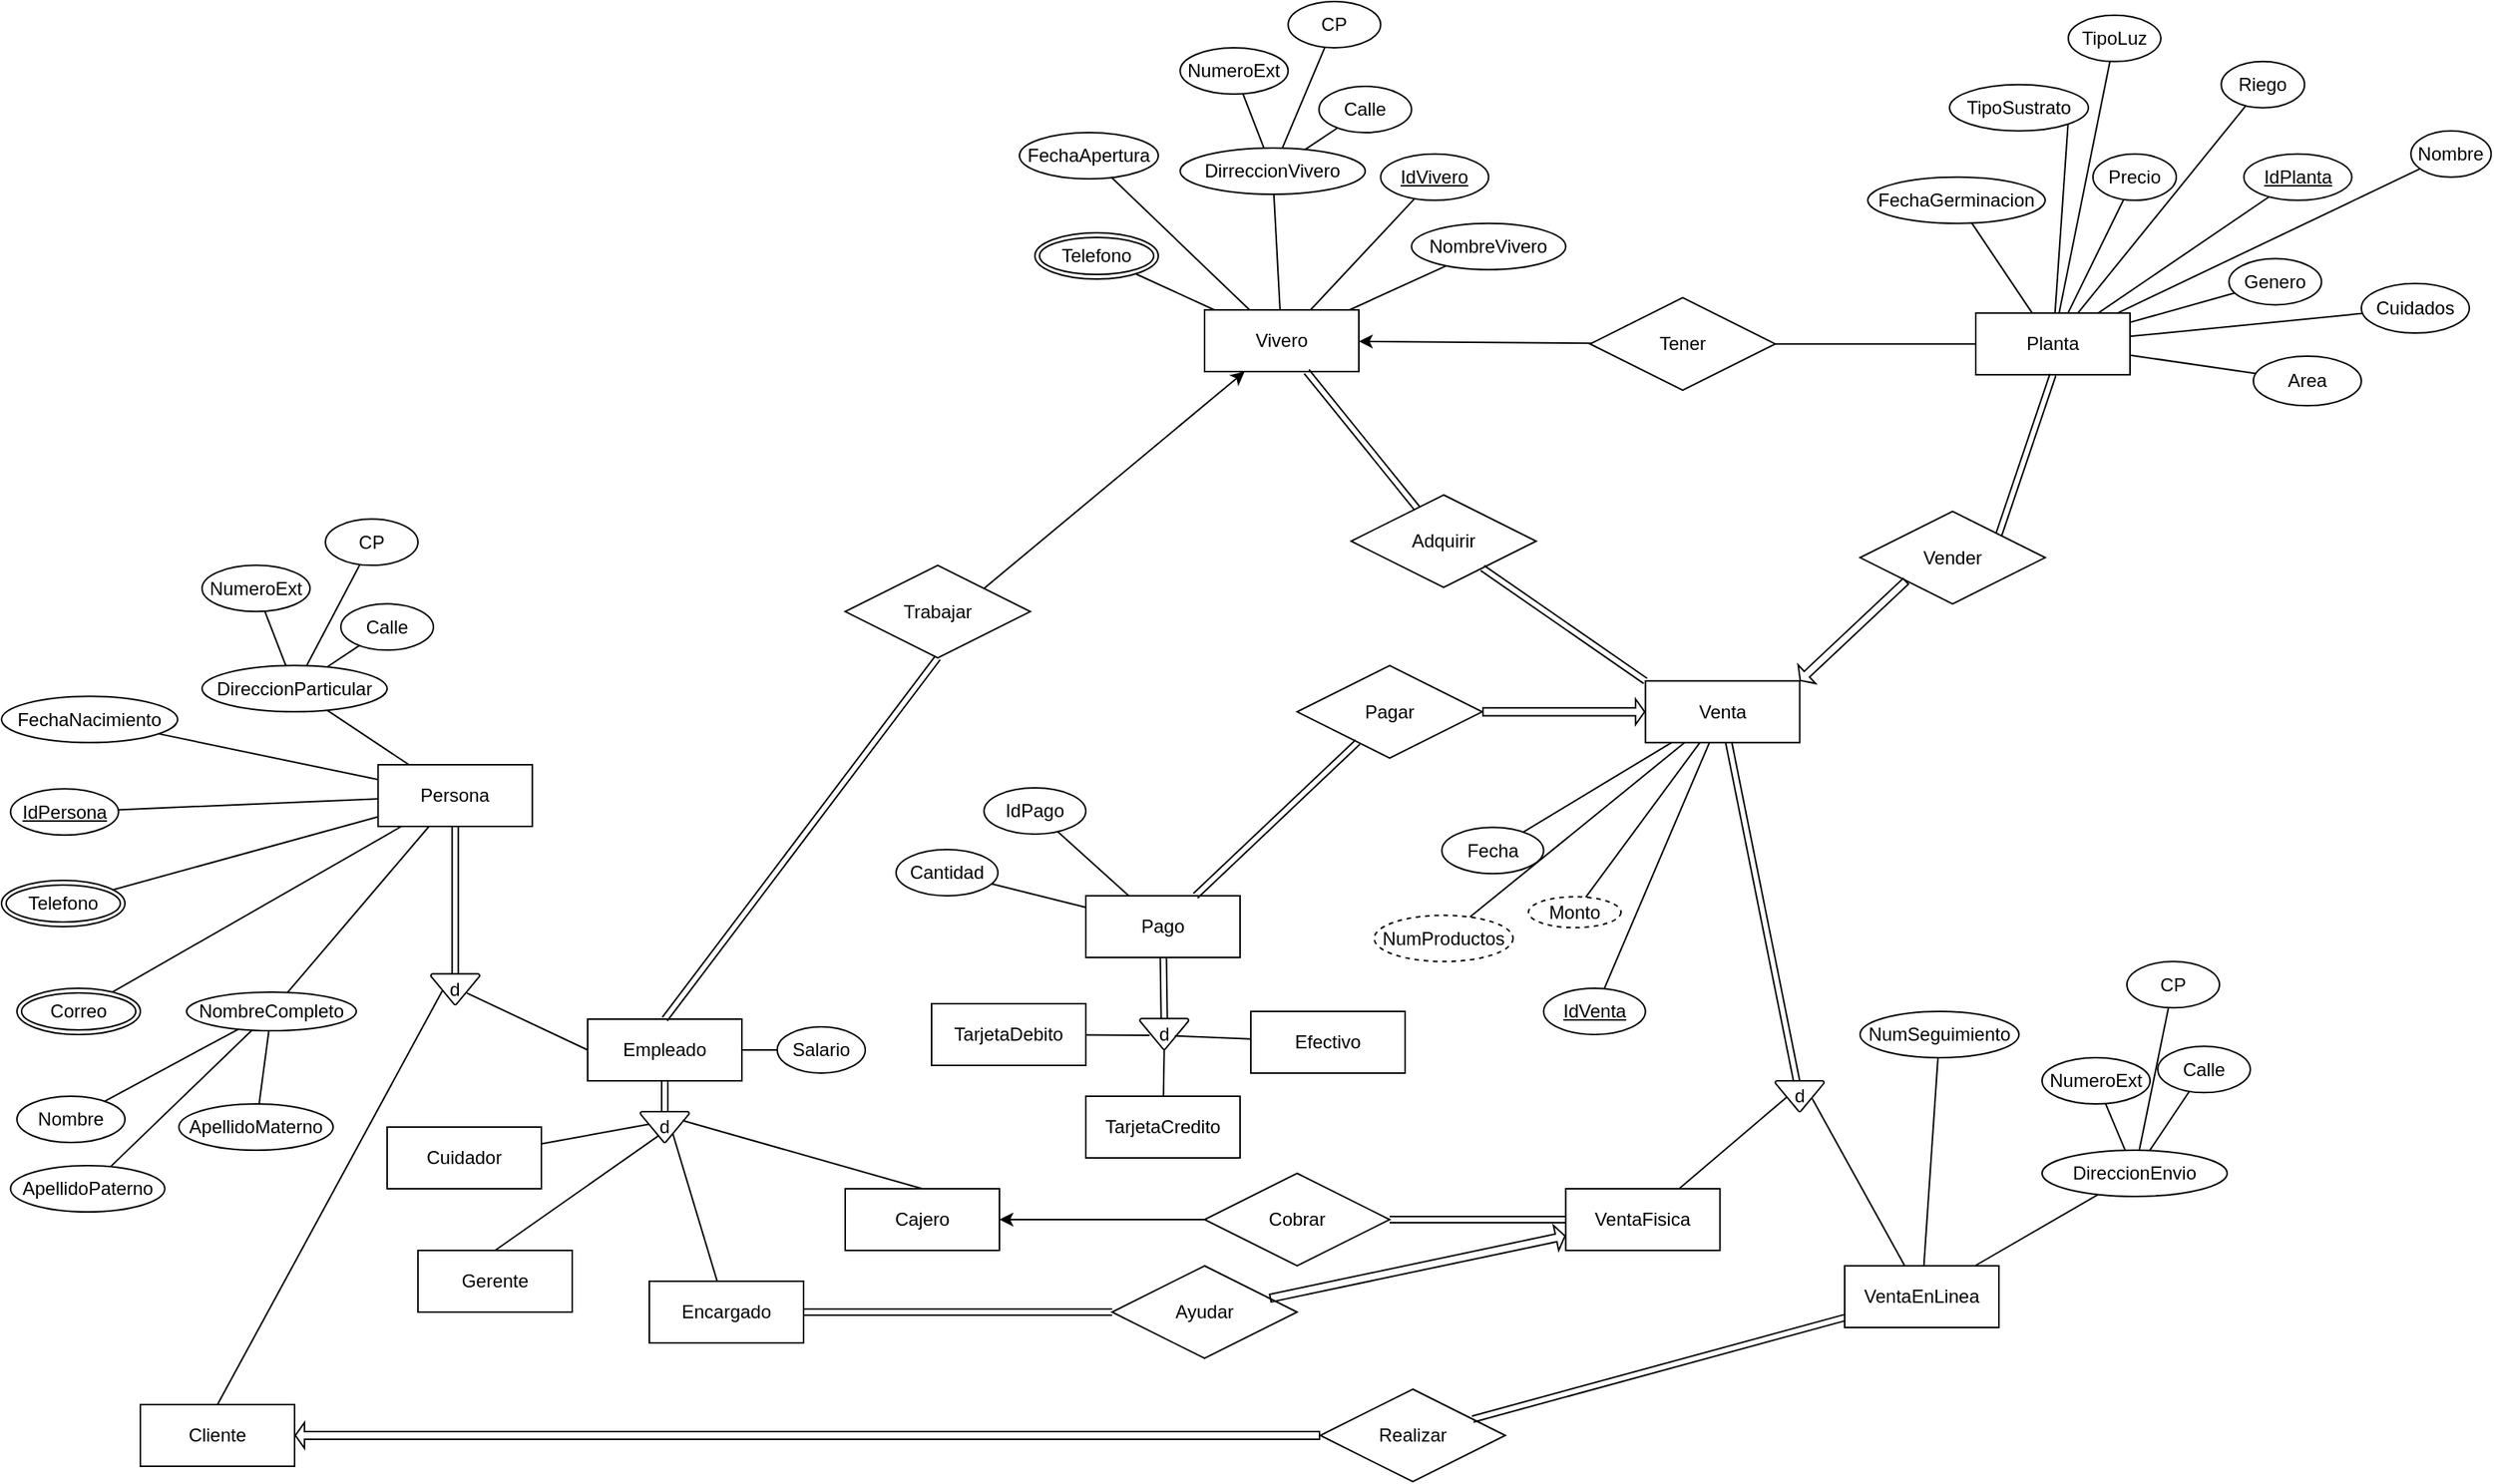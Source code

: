 <mxfile version="20.3.0" type="device"><diagram id="7tzXEahrhP68Zxy6Qq9s" name="Page-1"><mxGraphModel dx="730" dy="1014" grid="1" gridSize="10" guides="1" tooltips="1" connect="1" arrows="1" fold="1" page="1" pageScale="1" pageWidth="850" pageHeight="1100" math="0" shadow="0"><root><mxCell id="0"/><mxCell id="1" parent="0"/><mxCell id="qSkEiwBdVS9IA5agW9V8-1" value="Persona" style="whiteSpace=wrap;html=1;align=center;" vertex="1" parent="1"><mxGeometry x="274.16" y="1135.0" width="100" height="40" as="geometry"/></mxCell><mxCell id="qSkEiwBdVS9IA5agW9V8-3" value="Empleado" style="whiteSpace=wrap;html=1;align=center;" vertex="1" parent="1"><mxGeometry x="410" y="1300" width="100" height="40" as="geometry"/></mxCell><mxCell id="qSkEiwBdVS9IA5agW9V8-5" value="Vivero" style="whiteSpace=wrap;html=1;align=center;" vertex="1" parent="1"><mxGeometry x="810" y="840" width="100" height="40" as="geometry"/></mxCell><mxCell id="qSkEiwBdVS9IA5agW9V8-6" value="Planta" style="whiteSpace=wrap;html=1;align=center;" vertex="1" parent="1"><mxGeometry x="1310.0" y="842.08" width="100" height="40" as="geometry"/></mxCell><mxCell id="qSkEiwBdVS9IA5agW9V8-7" value="Venta" style="whiteSpace=wrap;html=1;align=center;" vertex="1" parent="1"><mxGeometry x="1095.83" y="1080.66" width="100" height="40" as="geometry"/></mxCell><mxCell id="qSkEiwBdVS9IA5agW9V8-8" value="VentaFisica" style="whiteSpace=wrap;html=1;align=center;" vertex="1" parent="1"><mxGeometry x="1044.17" y="1410" width="100" height="40" as="geometry"/></mxCell><mxCell id="qSkEiwBdVS9IA5agW9V8-9" value="VentaEnLinea" style="whiteSpace=wrap;html=1;align=center;" vertex="1" parent="1"><mxGeometry x="1225" y="1460.0" width="100" height="40" as="geometry"/></mxCell><mxCell id="qSkEiwBdVS9IA5agW9V8-10" value="Encargado" style="whiteSpace=wrap;html=1;align=center;" vertex="1" parent="1"><mxGeometry x="450" y="1470" width="100" height="40" as="geometry"/></mxCell><mxCell id="qSkEiwBdVS9IA5agW9V8-11" value="Cajero" style="whiteSpace=wrap;html=1;align=center;" vertex="1" parent="1"><mxGeometry x="577" y="1410" width="100" height="40" as="geometry"/></mxCell><mxCell id="qSkEiwBdVS9IA5agW9V8-12" value="Gerente" style="whiteSpace=wrap;html=1;align=center;" vertex="1" parent="1"><mxGeometry x="300" y="1450" width="100" height="40" as="geometry"/></mxCell><mxCell id="qSkEiwBdVS9IA5agW9V8-13" value="Cuidador" style="whiteSpace=wrap;html=1;align=center;" vertex="1" parent="1"><mxGeometry x="280" y="1370" width="100" height="40" as="geometry"/></mxCell><mxCell id="qSkEiwBdVS9IA5agW9V8-14" value="Cliente" style="whiteSpace=wrap;html=1;align=center;" vertex="1" parent="1"><mxGeometry x="120.0" y="1550.0" width="100" height="40" as="geometry"/></mxCell><mxCell id="qSkEiwBdVS9IA5agW9V8-15" value="Pago" style="whiteSpace=wrap;html=1;align=center;" vertex="1" parent="1"><mxGeometry x="733" y="1220" width="100" height="40" as="geometry"/></mxCell><mxCell id="qSkEiwBdVS9IA5agW9V8-16" value="TarjetaDebito" style="whiteSpace=wrap;html=1;align=center;" vertex="1" parent="1"><mxGeometry x="633" y="1290" width="100" height="40" as="geometry"/></mxCell><mxCell id="qSkEiwBdVS9IA5agW9V8-17" value="TarjetaCredito" style="whiteSpace=wrap;html=1;align=center;" vertex="1" parent="1"><mxGeometry x="733.0" y="1350.0" width="100" height="40" as="geometry"/></mxCell><mxCell id="qSkEiwBdVS9IA5agW9V8-18" value="Efectivo" style="whiteSpace=wrap;html=1;align=center;" vertex="1" parent="1"><mxGeometry x="840.0" y="1295.0" width="100" height="40" as="geometry"/></mxCell><mxCell id="qSkEiwBdVS9IA5agW9V8-21" value="d" style="html=1;shape=mxgraph.flowchart.merge_or_storage;whiteSpace=wrap;" vertex="1" parent="1"><mxGeometry x="308.33" y="1270.66" width="31.67" height="20" as="geometry"/></mxCell><mxCell id="qSkEiwBdVS9IA5agW9V8-23" value="" style="shape=link;html=1;rounded=0;entryX=0.5;entryY=1;entryDx=0;entryDy=0;exitX=0.5;exitY=0;exitDx=0;exitDy=0;exitPerimeter=0;" edge="1" parent="1" source="qSkEiwBdVS9IA5agW9V8-21" target="qSkEiwBdVS9IA5agW9V8-1"><mxGeometry relative="1" as="geometry"><mxPoint x="44.17" y="1180.66" as="sourcePoint"/><mxPoint x="374.17" y="1100.66" as="targetPoint"/></mxGeometry></mxCell><mxCell id="qSkEiwBdVS9IA5agW9V8-26" value="" style="endArrow=none;html=1;rounded=0;exitX=0;exitY=0.5;exitDx=0;exitDy=0;entryX=0.736;entryY=0.621;entryDx=0;entryDy=0;entryPerimeter=0;" edge="1" parent="1" source="qSkEiwBdVS9IA5agW9V8-3" target="qSkEiwBdVS9IA5agW9V8-21"><mxGeometry relative="1" as="geometry"><mxPoint x="124.17" y="1220.66" as="sourcePoint"/><mxPoint x="334.17" y="1285.66" as="targetPoint"/></mxGeometry></mxCell><mxCell id="qSkEiwBdVS9IA5agW9V8-27" value="" style="endArrow=none;html=1;rounded=0;entryX=0.5;entryY=0;entryDx=0;entryDy=0;exitX=0.233;exitY=0.556;exitDx=0;exitDy=0;exitPerimeter=0;" edge="1" parent="1" source="qSkEiwBdVS9IA5agW9V8-21" target="qSkEiwBdVS9IA5agW9V8-14"><mxGeometry relative="1" as="geometry"><mxPoint x="214.17" y="1270.66" as="sourcePoint"/><mxPoint x="344.17" y="1310.66" as="targetPoint"/></mxGeometry></mxCell><mxCell id="qSkEiwBdVS9IA5agW9V8-28" value="d" style="html=1;shape=mxgraph.flowchart.merge_or_storage;whiteSpace=wrap;" vertex="1" parent="1"><mxGeometry x="444.17" y="1360" width="31.67" height="20" as="geometry"/></mxCell><mxCell id="qSkEiwBdVS9IA5agW9V8-29" value="" style="shape=link;html=1;rounded=0;entryX=0.5;entryY=1;entryDx=0;entryDy=0;exitX=0.5;exitY=0;exitDx=0;exitDy=0;exitPerimeter=0;" edge="1" parent="1" source="qSkEiwBdVS9IA5agW9V8-28" target="qSkEiwBdVS9IA5agW9V8-3"><mxGeometry relative="1" as="geometry"><mxPoint x="470" y="1350" as="sourcePoint"/><mxPoint x="470" y="1220" as="targetPoint"/></mxGeometry></mxCell><mxCell id="qSkEiwBdVS9IA5agW9V8-30" value="" style="endArrow=none;html=1;rounded=0;entryX=0.667;entryY=0.726;entryDx=0;entryDy=0;entryPerimeter=0;" edge="1" parent="1" source="qSkEiwBdVS9IA5agW9V8-10" target="qSkEiwBdVS9IA5agW9V8-28"><mxGeometry relative="1" as="geometry"><mxPoint x="390" y="1290" as="sourcePoint"/><mxPoint x="550" y="1290" as="targetPoint"/></mxGeometry></mxCell><mxCell id="qSkEiwBdVS9IA5agW9V8-34" value="" style="endArrow=none;html=1;rounded=0;exitX=0.182;exitY=0.406;exitDx=0;exitDy=0;exitPerimeter=0;" edge="1" parent="1" source="qSkEiwBdVS9IA5agW9V8-28" target="qSkEiwBdVS9IA5agW9V8-13"><mxGeometry relative="1" as="geometry"><mxPoint x="420" y="1410" as="sourcePoint"/><mxPoint x="460.092" y="1377.86" as="targetPoint"/></mxGeometry></mxCell><mxCell id="qSkEiwBdVS9IA5agW9V8-35" value="" style="endArrow=none;html=1;rounded=0;entryX=0.5;entryY=0;entryDx=0;entryDy=0;exitX=0.863;exitY=0.287;exitDx=0;exitDy=0;exitPerimeter=0;" edge="1" parent="1" source="qSkEiwBdVS9IA5agW9V8-28" target="qSkEiwBdVS9IA5agW9V8-11"><mxGeometry relative="1" as="geometry"><mxPoint x="430" y="1420" as="sourcePoint"/><mxPoint x="470.092" y="1387.86" as="targetPoint"/></mxGeometry></mxCell><mxCell id="qSkEiwBdVS9IA5agW9V8-36" value="" style="endArrow=none;html=1;rounded=0;entryX=0.5;entryY=0;entryDx=0;entryDy=0;exitX=0.364;exitY=0.79;exitDx=0;exitDy=0;exitPerimeter=0;" edge="1" parent="1" source="qSkEiwBdVS9IA5agW9V8-28" target="qSkEiwBdVS9IA5agW9V8-12"><mxGeometry relative="1" as="geometry"><mxPoint x="464.779" y="1383.88" as="sourcePoint"/><mxPoint x="400" y="1470" as="targetPoint"/></mxGeometry></mxCell><mxCell id="qSkEiwBdVS9IA5agW9V8-41" value="&lt;u&gt;IdPersona&lt;/u&gt;" style="ellipse;whiteSpace=wrap;html=1;align=center;" vertex="1" parent="1"><mxGeometry x="35.84" y="1150.66" width="70" height="30" as="geometry"/></mxCell><mxCell id="qSkEiwBdVS9IA5agW9V8-42" value="Nombre" style="ellipse;whiteSpace=wrap;html=1;align=center;" vertex="1" parent="1"><mxGeometry x="40" y="1350.0" width="70" height="30" as="geometry"/></mxCell><mxCell id="qSkEiwBdVS9IA5agW9V8-43" value="ApellidoPaterno" style="ellipse;whiteSpace=wrap;html=1;align=center;" vertex="1" parent="1"><mxGeometry x="35.84" y="1395.0" width="100" height="30" as="geometry"/></mxCell><mxCell id="qSkEiwBdVS9IA5agW9V8-46" value="ApellidoMaterno" style="ellipse;whiteSpace=wrap;html=1;align=center;" vertex="1" parent="1"><mxGeometry x="145" y="1355.0" width="100" height="30" as="geometry"/></mxCell><mxCell id="qSkEiwBdVS9IA5agW9V8-47" value="NombreCompleto" style="ellipse;whiteSpace=wrap;html=1;align=center;" vertex="1" parent="1"><mxGeometry x="150" y="1282.5" width="110" height="25" as="geometry"/></mxCell><mxCell id="qSkEiwBdVS9IA5agW9V8-49" value="" style="endArrow=none;html=1;rounded=0;" edge="1" parent="1" source="qSkEiwBdVS9IA5agW9V8-47" target="qSkEiwBdVS9IA5agW9V8-42"><mxGeometry relative="1" as="geometry"><mxPoint x="55" y="1410.0" as="sourcePoint"/><mxPoint x="-40.0" y="1650.0" as="targetPoint"/></mxGeometry></mxCell><mxCell id="qSkEiwBdVS9IA5agW9V8-50" value="" style="endArrow=none;html=1;rounded=0;" edge="1" parent="1" source="qSkEiwBdVS9IA5agW9V8-47" target="qSkEiwBdVS9IA5agW9V8-43"><mxGeometry relative="1" as="geometry"><mxPoint x="100" y="1410.0" as="sourcePoint"/><mxPoint x="140" y="1409.0" as="targetPoint"/></mxGeometry></mxCell><mxCell id="qSkEiwBdVS9IA5agW9V8-51" value="" style="endArrow=none;html=1;rounded=0;" edge="1" parent="1" source="qSkEiwBdVS9IA5agW9V8-47" target="qSkEiwBdVS9IA5agW9V8-46"><mxGeometry relative="1" as="geometry"><mxPoint x="60" y="1470.0" as="sourcePoint"/><mxPoint x="144.645" y="1410.607" as="targetPoint"/></mxGeometry></mxCell><mxCell id="qSkEiwBdVS9IA5agW9V8-53" value="" style="endArrow=none;html=1;rounded=0;" edge="1" parent="1" source="qSkEiwBdVS9IA5agW9V8-1" target="qSkEiwBdVS9IA5agW9V8-41"><mxGeometry relative="1" as="geometry"><mxPoint x="390" y="1130.66" as="sourcePoint"/><mxPoint x="424.645" y="1121.267" as="targetPoint"/></mxGeometry></mxCell><mxCell id="qSkEiwBdVS9IA5agW9V8-54" value="" style="endArrow=none;html=1;rounded=0;" edge="1" parent="1" source="qSkEiwBdVS9IA5agW9V8-1" target="qSkEiwBdVS9IA5agW9V8-47"><mxGeometry relative="1" as="geometry"><mxPoint x="400" y="1140.66" as="sourcePoint"/><mxPoint x="434.645" y="1131.267" as="targetPoint"/></mxGeometry></mxCell><mxCell id="qSkEiwBdVS9IA5agW9V8-56" value="Correo" style="ellipse;shape=doubleEllipse;margin=3;whiteSpace=wrap;html=1;align=center;" vertex="1" parent="1"><mxGeometry x="40" y="1280.0" width="80" height="30" as="geometry"/></mxCell><mxCell id="qSkEiwBdVS9IA5agW9V8-58" value="" style="endArrow=none;html=1;rounded=0;" edge="1" parent="1" source="qSkEiwBdVS9IA5agW9V8-1" target="qSkEiwBdVS9IA5agW9V8-56"><mxGeometry relative="1" as="geometry"><mxPoint x="250.0" y="1162.141" as="sourcePoint"/><mxPoint x="302.388" y="1142.739" as="targetPoint"/></mxGeometry></mxCell><mxCell id="qSkEiwBdVS9IA5agW9V8-60" value="FechaNacimiento" style="ellipse;whiteSpace=wrap;html=1;align=center;" vertex="1" parent="1"><mxGeometry x="30.0" y="1090.66" width="114.17" height="30" as="geometry"/></mxCell><mxCell id="qSkEiwBdVS9IA5agW9V8-61" value="" style="endArrow=none;html=1;rounded=0;" edge="1" parent="1" source="qSkEiwBdVS9IA5agW9V8-1" target="qSkEiwBdVS9IA5agW9V8-60"><mxGeometry relative="1" as="geometry"><mxPoint x="250.0" y="1162.141" as="sourcePoint"/><mxPoint x="302.388" y="1142.739" as="targetPoint"/></mxGeometry></mxCell><mxCell id="qSkEiwBdVS9IA5agW9V8-62" value="Telefono" style="ellipse;shape=doubleEllipse;margin=3;whiteSpace=wrap;html=1;align=center;" vertex="1" parent="1"><mxGeometry x="30" y="1210.0" width="80" height="30" as="geometry"/></mxCell><mxCell id="qSkEiwBdVS9IA5agW9V8-63" value="" style="endArrow=none;html=1;rounded=0;" edge="1" parent="1" source="qSkEiwBdVS9IA5agW9V8-1" target="qSkEiwBdVS9IA5agW9V8-62"><mxGeometry relative="1" as="geometry"><mxPoint x="260" y="1172.141" as="sourcePoint"/><mxPoint x="312.388" y="1152.739" as="targetPoint"/></mxGeometry></mxCell><mxCell id="qSkEiwBdVS9IA5agW9V8-65" value="DireccionParticular" style="ellipse;whiteSpace=wrap;html=1;align=center;" vertex="1" parent="1"><mxGeometry x="160.0" y="1070.66" width="120" height="30" as="geometry"/></mxCell><mxCell id="qSkEiwBdVS9IA5agW9V8-66" value="" style="endArrow=none;html=1;rounded=0;" edge="1" parent="1" source="qSkEiwBdVS9IA5agW9V8-1" target="qSkEiwBdVS9IA5agW9V8-65"><mxGeometry relative="1" as="geometry"><mxPoint x="250.0" y="1162.141" as="sourcePoint"/><mxPoint x="302.388" y="1142.739" as="targetPoint"/></mxGeometry></mxCell><mxCell id="qSkEiwBdVS9IA5agW9V8-67" value="Calle" style="ellipse;whiteSpace=wrap;html=1;align=center;" vertex="1" parent="1"><mxGeometry x="250.0" y="1030.66" width="60" height="30" as="geometry"/></mxCell><mxCell id="qSkEiwBdVS9IA5agW9V8-68" value="NumeroExt" style="ellipse;whiteSpace=wrap;html=1;align=center;" vertex="1" parent="1"><mxGeometry x="160.0" y="1005.66" width="70" height="30" as="geometry"/></mxCell><mxCell id="qSkEiwBdVS9IA5agW9V8-69" value="CP" style="ellipse;whiteSpace=wrap;html=1;align=center;" vertex="1" parent="1"><mxGeometry x="240.0" y="975.66" width="60" height="30" as="geometry"/></mxCell><mxCell id="qSkEiwBdVS9IA5agW9V8-70" value="" style="endArrow=none;html=1;rounded=0;" edge="1" parent="1" source="qSkEiwBdVS9IA5agW9V8-65" target="qSkEiwBdVS9IA5agW9V8-68"><mxGeometry relative="1" as="geometry"><mxPoint x="269.998" y="1090.659" as="sourcePoint"/><mxPoint x="279.321" y="1065.411" as="targetPoint"/></mxGeometry></mxCell><mxCell id="qSkEiwBdVS9IA5agW9V8-72" value="" style="endArrow=none;html=1;rounded=0;" edge="1" parent="1" source="qSkEiwBdVS9IA5agW9V8-65" target="qSkEiwBdVS9IA5agW9V8-69"><mxGeometry relative="1" as="geometry"><mxPoint x="224.353" y="1080.928" as="sourcePoint"/><mxPoint x="260" y="1000.33" as="targetPoint"/></mxGeometry></mxCell><mxCell id="qSkEiwBdVS9IA5agW9V8-73" value="" style="endArrow=none;html=1;rounded=0;" edge="1" parent="1" source="qSkEiwBdVS9IA5agW9V8-65" target="qSkEiwBdVS9IA5agW9V8-67"><mxGeometry relative="1" as="geometry"><mxPoint x="235.31" y="1080.897" as="sourcePoint"/><mxPoint x="264.633" y="1000.418" as="targetPoint"/></mxGeometry></mxCell><mxCell id="qSkEiwBdVS9IA5agW9V8-74" value="Salario" style="ellipse;whiteSpace=wrap;html=1;align=center;" vertex="1" parent="1"><mxGeometry x="532.92" y="1305" width="57.08" height="30" as="geometry"/></mxCell><mxCell id="qSkEiwBdVS9IA5agW9V8-75" value="" style="endArrow=none;html=1;rounded=0;" edge="1" parent="1" source="qSkEiwBdVS9IA5agW9V8-74" target="qSkEiwBdVS9IA5agW9V8-3"><mxGeometry relative="1" as="geometry"><mxPoint x="520" y="1187.908" as="sourcePoint"/><mxPoint x="485.671" y="1186.472" as="targetPoint"/></mxGeometry></mxCell><mxCell id="qSkEiwBdVS9IA5agW9V8-76" value="&lt;u&gt;IdVivero&lt;/u&gt;" style="ellipse;whiteSpace=wrap;html=1;align=center;" vertex="1" parent="1"><mxGeometry x="924.17" y="738.92" width="70" height="30" as="geometry"/></mxCell><mxCell id="qSkEiwBdVS9IA5agW9V8-77" value="NombreVivero" style="ellipse;whiteSpace=wrap;html=1;align=center;" vertex="1" parent="1"><mxGeometry x="944.17" y="783.92" width="100" height="30" as="geometry"/></mxCell><mxCell id="qSkEiwBdVS9IA5agW9V8-78" value="DirreccionVivero" style="ellipse;whiteSpace=wrap;html=1;align=center;" vertex="1" parent="1"><mxGeometry x="794.17" y="735" width="120" height="30" as="geometry"/></mxCell><mxCell id="qSkEiwBdVS9IA5agW9V8-79" value="Calle" style="ellipse;whiteSpace=wrap;html=1;align=center;" vertex="1" parent="1"><mxGeometry x="884.17" y="695" width="60" height="30" as="geometry"/></mxCell><mxCell id="qSkEiwBdVS9IA5agW9V8-80" value="NumeroExt" style="ellipse;whiteSpace=wrap;html=1;align=center;" vertex="1" parent="1"><mxGeometry x="794.17" y="670" width="70" height="30" as="geometry"/></mxCell><mxCell id="qSkEiwBdVS9IA5agW9V8-81" value="CP" style="ellipse;whiteSpace=wrap;html=1;align=center;" vertex="1" parent="1"><mxGeometry x="864.17" y="640" width="60" height="30" as="geometry"/></mxCell><mxCell id="qSkEiwBdVS9IA5agW9V8-82" value="" style="endArrow=none;html=1;rounded=0;" edge="1" parent="1" source="qSkEiwBdVS9IA5agW9V8-78" target="qSkEiwBdVS9IA5agW9V8-80"><mxGeometry relative="1" as="geometry"><mxPoint x="904.168" y="754.999" as="sourcePoint"/><mxPoint x="913.491" y="729.751" as="targetPoint"/></mxGeometry></mxCell><mxCell id="qSkEiwBdVS9IA5agW9V8-83" value="" style="endArrow=none;html=1;rounded=0;" edge="1" parent="1" source="qSkEiwBdVS9IA5agW9V8-78" target="qSkEiwBdVS9IA5agW9V8-81"><mxGeometry relative="1" as="geometry"><mxPoint x="858.523" y="745.268" as="sourcePoint"/><mxPoint x="844.862" y="709.8" as="targetPoint"/></mxGeometry></mxCell><mxCell id="qSkEiwBdVS9IA5agW9V8-84" value="" style="endArrow=none;html=1;rounded=0;" edge="1" parent="1" source="qSkEiwBdVS9IA5agW9V8-78" target="qSkEiwBdVS9IA5agW9V8-79"><mxGeometry relative="1" as="geometry"><mxPoint x="869.48" y="745.237" as="sourcePoint"/><mxPoint x="898.803" y="664.758" as="targetPoint"/></mxGeometry></mxCell><mxCell id="qSkEiwBdVS9IA5agW9V8-85" value="Telefono" style="ellipse;shape=doubleEllipse;margin=3;whiteSpace=wrap;html=1;align=center;" vertex="1" parent="1"><mxGeometry x="700" y="790" width="80" height="30" as="geometry"/></mxCell><mxCell id="qSkEiwBdVS9IA5agW9V8-86" value="FechaApertura" style="ellipse;whiteSpace=wrap;html=1;align=center;" vertex="1" parent="1"><mxGeometry x="690" y="725" width="90" height="30" as="geometry"/></mxCell><mxCell id="qSkEiwBdVS9IA5agW9V8-87" value="" style="endArrow=none;html=1;rounded=0;" edge="1" parent="1" source="qSkEiwBdVS9IA5agW9V8-5" target="qSkEiwBdVS9IA5agW9V8-78"><mxGeometry relative="1" as="geometry"><mxPoint x="858.446" y="745.068" as="sourcePoint"/><mxPoint x="844.862" y="709.8" as="targetPoint"/></mxGeometry></mxCell><mxCell id="qSkEiwBdVS9IA5agW9V8-88" value="" style="endArrow=none;html=1;rounded=0;" edge="1" parent="1" source="qSkEiwBdVS9IA5agW9V8-5" target="qSkEiwBdVS9IA5agW9V8-76"><mxGeometry relative="1" as="geometry"><mxPoint x="856.392" y="830" as="sourcePoint"/><mxPoint x="862.504" y="774.994" as="targetPoint"/></mxGeometry></mxCell><mxCell id="qSkEiwBdVS9IA5agW9V8-89" value="" style="endArrow=none;html=1;rounded=0;" edge="1" parent="1" source="qSkEiwBdVS9IA5agW9V8-5" target="qSkEiwBdVS9IA5agW9V8-77"><mxGeometry relative="1" as="geometry"><mxPoint x="899.101" y="830" as="sourcePoint"/><mxPoint x="930.862" y="815.862" as="targetPoint"/></mxGeometry></mxCell><mxCell id="qSkEiwBdVS9IA5agW9V8-90" value="" style="endArrow=none;html=1;rounded=0;" edge="1" parent="1" source="qSkEiwBdVS9IA5agW9V8-5" target="qSkEiwBdVS9IA5agW9V8-86"><mxGeometry relative="1" as="geometry"><mxPoint x="909.101" y="840" as="sourcePoint"/><mxPoint x="940.862" y="825.862" as="targetPoint"/></mxGeometry></mxCell><mxCell id="qSkEiwBdVS9IA5agW9V8-91" value="" style="endArrow=none;html=1;rounded=0;" edge="1" parent="1" source="qSkEiwBdVS9IA5agW9V8-5" target="qSkEiwBdVS9IA5agW9V8-85"><mxGeometry relative="1" as="geometry"><mxPoint x="832.336" y="830" as="sourcePoint"/><mxPoint x="760.388" y="764.096" as="targetPoint"/></mxGeometry></mxCell><mxCell id="qSkEiwBdVS9IA5agW9V8-93" value="Riego" style="ellipse;whiteSpace=wrap;html=1;align=center;" vertex="1" parent="1"><mxGeometry x="1469.17" y="678.92" width="54" height="30" as="geometry"/></mxCell><mxCell id="qSkEiwBdVS9IA5agW9V8-95" value="&lt;u&gt;IdPlanta&lt;/u&gt;" style="ellipse;whiteSpace=wrap;html=1;align=center;" vertex="1" parent="1"><mxGeometry x="1483.83" y="738.92" width="70" height="30" as="geometry"/></mxCell><mxCell id="qSkEiwBdVS9IA5agW9V8-96" value="Precio" style="ellipse;whiteSpace=wrap;html=1;align=center;" vertex="1" parent="1"><mxGeometry x="1386.0" y="738.92" width="54" height="30" as="geometry"/></mxCell><mxCell id="qSkEiwBdVS9IA5agW9V8-97" value="FechaGerminacion" style="ellipse;whiteSpace=wrap;html=1;align=center;" vertex="1" parent="1"><mxGeometry x="1240.0" y="753.92" width="115" height="30" as="geometry"/></mxCell><mxCell id="qSkEiwBdVS9IA5agW9V8-98" value="TipoLuz" style="ellipse;whiteSpace=wrap;html=1;align=center;" vertex="1" parent="1"><mxGeometry x="1370.0" y="648.92" width="60" height="30" as="geometry"/></mxCell><mxCell id="qSkEiwBdVS9IA5agW9V8-99" value="TipoSustrato" style="ellipse;whiteSpace=wrap;html=1;align=center;" vertex="1" parent="1"><mxGeometry x="1293.0" y="693.92" width="90" height="30" as="geometry"/></mxCell><mxCell id="qSkEiwBdVS9IA5agW9V8-100" value="Cuidados" style="ellipse;whiteSpace=wrap;html=1;align=center;" vertex="1" parent="1"><mxGeometry x="1560.0" y="822.84" width="70" height="32.17" as="geometry"/></mxCell><mxCell id="qSkEiwBdVS9IA5agW9V8-101" value="Genero" style="ellipse;whiteSpace=wrap;html=1;align=center;" vertex="1" parent="1"><mxGeometry x="1474.17" y="806.75" width="60" height="30" as="geometry"/></mxCell><mxCell id="qSkEiwBdVS9IA5agW9V8-102" value="Nombre" style="ellipse;whiteSpace=wrap;html=1;align=center;" vertex="1" parent="1"><mxGeometry x="1592.17" y="723.92" width="52" height="30" as="geometry"/></mxCell><mxCell id="qSkEiwBdVS9IA5agW9V8-104" value="" style="endArrow=none;html=1;rounded=0;" edge="1" parent="1" source="qSkEiwBdVS9IA5agW9V8-6" target="qSkEiwBdVS9IA5agW9V8-96"><mxGeometry relative="1" as="geometry"><mxPoint x="1379.17" y="688.564" as="sourcePoint"/><mxPoint x="1420.32" y="690.056" as="targetPoint"/></mxGeometry></mxCell><mxCell id="qSkEiwBdVS9IA5agW9V8-105" value="" style="endArrow=none;html=1;rounded=0;" edge="1" parent="1" source="qSkEiwBdVS9IA5agW9V8-6" target="qSkEiwBdVS9IA5agW9V8-93"><mxGeometry relative="1" as="geometry"><mxPoint x="1374.442" y="852.08" as="sourcePoint"/><mxPoint x="1378.909" y="831.97" as="targetPoint"/></mxGeometry></mxCell><mxCell id="qSkEiwBdVS9IA5agW9V8-106" value="" style="endArrow=none;html=1;rounded=0;" edge="1" parent="1" source="qSkEiwBdVS9IA5agW9V8-6" target="qSkEiwBdVS9IA5agW9V8-95"><mxGeometry relative="1" as="geometry"><mxPoint x="1374.442" y="852.08" as="sourcePoint"/><mxPoint x="1378.909" y="831.97" as="targetPoint"/></mxGeometry></mxCell><mxCell id="qSkEiwBdVS9IA5agW9V8-107" value="" style="endArrow=none;html=1;rounded=0;" edge="1" parent="1" source="qSkEiwBdVS9IA5agW9V8-6" target="qSkEiwBdVS9IA5agW9V8-102"><mxGeometry relative="1" as="geometry"><mxPoint x="1374.442" y="852.08" as="sourcePoint"/><mxPoint x="1378.909" y="831.97" as="targetPoint"/></mxGeometry></mxCell><mxCell id="qSkEiwBdVS9IA5agW9V8-108" value="" style="endArrow=none;html=1;rounded=0;" edge="1" parent="1" source="qSkEiwBdVS9IA5agW9V8-6" target="qSkEiwBdVS9IA5agW9V8-101"><mxGeometry relative="1" as="geometry"><mxPoint x="1374.442" y="852.08" as="sourcePoint"/><mxPoint x="1378.909" y="831.97" as="targetPoint"/></mxGeometry></mxCell><mxCell id="qSkEiwBdVS9IA5agW9V8-109" value="" style="endArrow=none;html=1;rounded=0;" edge="1" parent="1" source="qSkEiwBdVS9IA5agW9V8-6" target="qSkEiwBdVS9IA5agW9V8-100"><mxGeometry relative="1" as="geometry"><mxPoint x="1374.442" y="852.08" as="sourcePoint"/><mxPoint x="1378.909" y="831.97" as="targetPoint"/></mxGeometry></mxCell><mxCell id="qSkEiwBdVS9IA5agW9V8-110" value="" style="endArrow=none;html=1;rounded=0;entryX=1;entryY=1;entryDx=0;entryDy=0;" edge="1" parent="1" source="qSkEiwBdVS9IA5agW9V8-6" target="qSkEiwBdVS9IA5agW9V8-99"><mxGeometry relative="1" as="geometry"><mxPoint x="1374.442" y="852.08" as="sourcePoint"/><mxPoint x="1378.909" y="831.97" as="targetPoint"/></mxGeometry></mxCell><mxCell id="qSkEiwBdVS9IA5agW9V8-111" value="" style="endArrow=none;html=1;rounded=0;" edge="1" parent="1" source="qSkEiwBdVS9IA5agW9V8-6" target="qSkEiwBdVS9IA5agW9V8-98"><mxGeometry relative="1" as="geometry"><mxPoint x="1374.442" y="852.08" as="sourcePoint"/><mxPoint x="1378.909" y="831.97" as="targetPoint"/></mxGeometry></mxCell><mxCell id="qSkEiwBdVS9IA5agW9V8-112" value="" style="endArrow=none;html=1;rounded=0;" edge="1" parent="1" source="qSkEiwBdVS9IA5agW9V8-6" target="qSkEiwBdVS9IA5agW9V8-97"><mxGeometry relative="1" as="geometry"><mxPoint x="1374.442" y="852.08" as="sourcePoint"/><mxPoint x="1378.909" y="831.97" as="targetPoint"/></mxGeometry></mxCell><mxCell id="qSkEiwBdVS9IA5agW9V8-113" value="NumProductos" style="ellipse;whiteSpace=wrap;html=1;align=center;dashed=1;" vertex="1" parent="1"><mxGeometry x="920.0" y="1232.66" width="90" height="30" as="geometry"/></mxCell><mxCell id="qSkEiwBdVS9IA5agW9V8-114" value="Monto" style="ellipse;whiteSpace=wrap;html=1;align=center;dashed=1;" vertex="1" parent="1"><mxGeometry x="1020" y="1220.66" width="60" height="20" as="geometry"/></mxCell><mxCell id="qSkEiwBdVS9IA5agW9V8-115" value="&lt;u&gt;IdVenta&lt;/u&gt;" style="ellipse;whiteSpace=wrap;html=1;align=center;" vertex="1" parent="1"><mxGeometry x="1029.83" y="1280" width="66" height="30" as="geometry"/></mxCell><mxCell id="qSkEiwBdVS9IA5agW9V8-116" value="Fecha" style="ellipse;whiteSpace=wrap;html=1;align=center;" vertex="1" parent="1"><mxGeometry x="963.83" y="1175.66" width="66" height="30" as="geometry"/></mxCell><mxCell id="qSkEiwBdVS9IA5agW9V8-118" value="" style="endArrow=none;html=1;rounded=0;" edge="1" parent="1" source="qSkEiwBdVS9IA5agW9V8-7" target="qSkEiwBdVS9IA5agW9V8-113"><mxGeometry relative="1" as="geometry"><mxPoint x="1380.052" y="982.66" as="sourcePoint"/><mxPoint x="1386.164" y="927.654" as="targetPoint"/></mxGeometry></mxCell><mxCell id="qSkEiwBdVS9IA5agW9V8-119" value="" style="endArrow=none;html=1;rounded=0;" edge="1" parent="1" source="qSkEiwBdVS9IA5agW9V8-7" target="qSkEiwBdVS9IA5agW9V8-114"><mxGeometry relative="1" as="geometry"><mxPoint x="1380.052" y="982.66" as="sourcePoint"/><mxPoint x="1386.164" y="927.654" as="targetPoint"/></mxGeometry></mxCell><mxCell id="qSkEiwBdVS9IA5agW9V8-120" value="" style="endArrow=none;html=1;rounded=0;" edge="1" parent="1" source="qSkEiwBdVS9IA5agW9V8-7" target="qSkEiwBdVS9IA5agW9V8-115"><mxGeometry relative="1" as="geometry"><mxPoint x="1380.052" y="982.66" as="sourcePoint"/><mxPoint x="1386.164" y="927.654" as="targetPoint"/></mxGeometry></mxCell><mxCell id="qSkEiwBdVS9IA5agW9V8-121" value="" style="endArrow=none;html=1;rounded=0;" edge="1" parent="1" source="qSkEiwBdVS9IA5agW9V8-7" target="qSkEiwBdVS9IA5agW9V8-116"><mxGeometry relative="1" as="geometry"><mxPoint x="1380.052" y="982.66" as="sourcePoint"/><mxPoint x="1386.164" y="927.654" as="targetPoint"/></mxGeometry></mxCell><mxCell id="qSkEiwBdVS9IA5agW9V8-122" value="d" style="html=1;shape=mxgraph.flowchart.merge_or_storage;whiteSpace=wrap;" vertex="1" parent="1"><mxGeometry x="1180.0" y="1340" width="31.67" height="20" as="geometry"/></mxCell><mxCell id="qSkEiwBdVS9IA5agW9V8-123" value="" style="shape=link;html=1;rounded=0;" edge="1" parent="1" source="qSkEiwBdVS9IA5agW9V8-122" target="qSkEiwBdVS9IA5agW9V8-7"><mxGeometry relative="1" as="geometry"><mxPoint x="1453.66" y="1147.66" as="sourcePoint"/><mxPoint x="1453.66" y="1017.66" as="targetPoint"/></mxGeometry></mxCell><mxCell id="qSkEiwBdVS9IA5agW9V8-125" value="" style="endArrow=none;html=1;rounded=0;exitX=0.745;exitY=0.544;exitDx=0;exitDy=0;exitPerimeter=0;" edge="1" parent="1" source="qSkEiwBdVS9IA5agW9V8-122" target="qSkEiwBdVS9IA5agW9V8-9"><mxGeometry relative="1" as="geometry"><mxPoint x="1314.289" y="992.99" as="sourcePoint"/><mxPoint x="1288.309" y="937.539" as="targetPoint"/></mxGeometry></mxCell><mxCell id="qSkEiwBdVS9IA5agW9V8-126" value="" style="endArrow=none;html=1;rounded=0;exitX=0.23;exitY=0.535;exitDx=0;exitDy=0;exitPerimeter=0;" edge="1" parent="1" source="qSkEiwBdVS9IA5agW9V8-122" target="qSkEiwBdVS9IA5agW9V8-8"><mxGeometry relative="1" as="geometry"><mxPoint x="1314.289" y="992.99" as="sourcePoint"/><mxPoint x="1288.309" y="937.539" as="targetPoint"/></mxGeometry></mxCell><mxCell id="qSkEiwBdVS9IA5agW9V8-128" value="NumSeguimiento" style="ellipse;whiteSpace=wrap;html=1;align=center;" vertex="1" parent="1"><mxGeometry x="1235.0" y="1295" width="103" height="30" as="geometry"/></mxCell><mxCell id="qSkEiwBdVS9IA5agW9V8-129" value="" style="endArrow=none;html=1;rounded=0;" edge="1" parent="1" source="qSkEiwBdVS9IA5agW9V8-195" target="qSkEiwBdVS9IA5agW9V8-9"><mxGeometry relative="1" as="geometry"><mxPoint x="1398" y="1370" as="sourcePoint"/><mxPoint x="1148.056" y="1322.99" as="targetPoint"/></mxGeometry></mxCell><mxCell id="qSkEiwBdVS9IA5agW9V8-130" value="" style="endArrow=none;html=1;rounded=0;" edge="1" parent="1" source="qSkEiwBdVS9IA5agW9V8-128" target="qSkEiwBdVS9IA5agW9V8-9"><mxGeometry relative="1" as="geometry"><mxPoint x="1161.768" y="1260.6" as="sourcePoint"/><mxPoint x="1148.056" y="1322.99" as="targetPoint"/></mxGeometry></mxCell><mxCell id="qSkEiwBdVS9IA5agW9V8-132" value="Area" style="ellipse;whiteSpace=wrap;html=1;align=center;" vertex="1" parent="1"><mxGeometry x="1490.0" y="870" width="70" height="32.17" as="geometry"/></mxCell><mxCell id="qSkEiwBdVS9IA5agW9V8-134" value="" style="endArrow=none;html=1;rounded=0;" edge="1" parent="1" source="qSkEiwBdVS9IA5agW9V8-6" target="qSkEiwBdVS9IA5agW9V8-132"><mxGeometry relative="1" as="geometry"><mxPoint x="1374.442" y="852.08" as="sourcePoint"/><mxPoint x="1378.909" y="831.97" as="targetPoint"/></mxGeometry></mxCell><mxCell id="qSkEiwBdVS9IA5agW9V8-135" value="d" style="html=1;shape=mxgraph.flowchart.merge_or_storage;whiteSpace=wrap;" vertex="1" parent="1"><mxGeometry x="768" y="1299.67" width="31.67" height="20" as="geometry"/></mxCell><mxCell id="qSkEiwBdVS9IA5agW9V8-137" value="Cantidad" style="ellipse;whiteSpace=wrap;html=1;align=center;" vertex="1" parent="1"><mxGeometry x="610" y="1190" width="66" height="30" as="geometry"/></mxCell><mxCell id="qSkEiwBdVS9IA5agW9V8-138" value="IdPago" style="ellipse;whiteSpace=wrap;html=1;align=center;" vertex="1" parent="1"><mxGeometry x="667" y="1150" width="66" height="30" as="geometry"/></mxCell><mxCell id="qSkEiwBdVS9IA5agW9V8-139" value="" style="endArrow=none;html=1;rounded=0;" edge="1" parent="1" source="qSkEiwBdVS9IA5agW9V8-138" target="qSkEiwBdVS9IA5agW9V8-15"><mxGeometry relative="1" as="geometry"><mxPoint x="665.391" y="1056.672" as="sourcePoint"/><mxPoint x="713" y="1075.416" as="targetPoint"/></mxGeometry></mxCell><mxCell id="qSkEiwBdVS9IA5agW9V8-140" value="" style="endArrow=none;html=1;rounded=0;" edge="1" parent="1" source="qSkEiwBdVS9IA5agW9V8-137" target="qSkEiwBdVS9IA5agW9V8-15"><mxGeometry relative="1" as="geometry"><mxPoint x="723.305" y="1178.727" as="sourcePoint"/><mxPoint x="773.471" y="1230" as="targetPoint"/></mxGeometry></mxCell><mxCell id="qSkEiwBdVS9IA5agW9V8-141" value="" style="shape=link;html=1;rounded=0;exitX=0.5;exitY=0;exitDx=0;exitDy=0;exitPerimeter=0;" edge="1" parent="1" source="qSkEiwBdVS9IA5agW9V8-135" target="qSkEiwBdVS9IA5agW9V8-15"><mxGeometry relative="1" as="geometry"><mxPoint x="703.0" y="1289.67" as="sourcePoint"/><mxPoint x="703.0" y="1159.67" as="targetPoint"/></mxGeometry></mxCell><mxCell id="qSkEiwBdVS9IA5agW9V8-142" value="" style="endArrow=none;html=1;rounded=0;exitX=0.716;exitY=0.558;exitDx=0;exitDy=0;exitPerimeter=0;" edge="1" parent="1" source="qSkEiwBdVS9IA5agW9V8-135" target="qSkEiwBdVS9IA5agW9V8-18"><mxGeometry relative="1" as="geometry"><mxPoint x="724.758" y="1188.416" as="sourcePoint"/><mxPoint x="770.867" y="1230" as="targetPoint"/></mxGeometry></mxCell><mxCell id="qSkEiwBdVS9IA5agW9V8-143" value="" style="endArrow=none;html=1;rounded=0;exitX=0.5;exitY=1;exitDx=0;exitDy=0;exitPerimeter=0;" edge="1" parent="1" source="qSkEiwBdVS9IA5agW9V8-135" target="qSkEiwBdVS9IA5agW9V8-17"><mxGeometry relative="1" as="geometry"><mxPoint x="800.676" y="1320.83" as="sourcePoint"/><mxPoint x="843" y="1320.45" as="targetPoint"/></mxGeometry></mxCell><mxCell id="qSkEiwBdVS9IA5agW9V8-144" value="" style="endArrow=none;html=1;rounded=0;exitX=0.2;exitY=0.542;exitDx=0;exitDy=0;exitPerimeter=0;" edge="1" parent="1" source="qSkEiwBdVS9IA5agW9V8-135" target="qSkEiwBdVS9IA5agW9V8-16"><mxGeometry relative="1" as="geometry"><mxPoint x="793.835" y="1329.67" as="sourcePoint"/><mxPoint x="793.334" y="1359.67" as="targetPoint"/></mxGeometry></mxCell><mxCell id="qSkEiwBdVS9IA5agW9V8-146" value="Realizar" style="shape=rhombus;perimeter=rhombusPerimeter;whiteSpace=wrap;html=1;align=center;" vertex="1" parent="1"><mxGeometry x="885.0" y="1540" width="120" height="60" as="geometry"/></mxCell><mxCell id="qSkEiwBdVS9IA5agW9V8-149" value="Pagar" style="shape=rhombus;perimeter=rhombusPerimeter;whiteSpace=wrap;html=1;align=center;" vertex="1" parent="1"><mxGeometry x="870.0" y="1070.66" width="120" height="60" as="geometry"/></mxCell><mxCell id="qSkEiwBdVS9IA5agW9V8-165" value="" style="shape=flexArrow;endArrow=block;html=1;rounded=0;width=5.06;endSize=1.634;endWidth=10.473;entryX=0;entryY=0.5;entryDx=0;entryDy=0;exitX=1;exitY=0.5;exitDx=0;exitDy=0;" edge="1" parent="1" source="qSkEiwBdVS9IA5agW9V8-149" target="qSkEiwBdVS9IA5agW9V8-7"><mxGeometry width="50" height="50" relative="1" as="geometry"><mxPoint x="1179.66" y="1085" as="sourcePoint"/><mxPoint x="1149.66" y="1025" as="targetPoint"/></mxGeometry></mxCell><mxCell id="qSkEiwBdVS9IA5agW9V8-168" value="Vender" style="shape=rhombus;perimeter=rhombusPerimeter;whiteSpace=wrap;html=1;align=center;" vertex="1" parent="1"><mxGeometry x="1235.0" y="970.66" width="120" height="60" as="geometry"/></mxCell><mxCell id="qSkEiwBdVS9IA5agW9V8-169" value="" style="shape=flexArrow;endArrow=block;html=1;rounded=0;width=5.06;endSize=1.634;endWidth=10.473;entryX=1;entryY=0;entryDx=0;entryDy=0;exitX=0;exitY=1;exitDx=0;exitDy=0;" edge="1" parent="1" source="qSkEiwBdVS9IA5agW9V8-168" target="qSkEiwBdVS9IA5agW9V8-7"><mxGeometry width="50" height="50" relative="1" as="geometry"><mxPoint x="1339.66" y="825" as="sourcePoint"/><mxPoint x="1309.66" y="765" as="targetPoint"/></mxGeometry></mxCell><mxCell id="qSkEiwBdVS9IA5agW9V8-170" value="" style="shape=link;html=1;rounded=0;startArrow=block;endArrow=none;endFill=0;entryX=0.5;entryY=1;entryDx=0;entryDy=0;exitX=1;exitY=0;exitDx=0;exitDy=0;" edge="1" parent="1" source="qSkEiwBdVS9IA5agW9V8-168" target="qSkEiwBdVS9IA5agW9V8-6"><mxGeometry relative="1" as="geometry"><mxPoint x="1419.66" y="955" as="sourcePoint"/><mxPoint x="1419.66" y="825" as="targetPoint"/></mxGeometry></mxCell><mxCell id="qSkEiwBdVS9IA5agW9V8-171" value="Adquirir" style="shape=rhombus;perimeter=rhombusPerimeter;whiteSpace=wrap;html=1;align=center;" vertex="1" parent="1"><mxGeometry x="905.0" y="960" width="120" height="60" as="geometry"/></mxCell><mxCell id="qSkEiwBdVS9IA5agW9V8-173" value="" style="shape=link;html=1;rounded=0;startArrow=block;endArrow=none;endFill=0;exitX=0;exitY=0;exitDx=0;exitDy=0;" edge="1" parent="1" source="qSkEiwBdVS9IA5agW9V8-7" target="qSkEiwBdVS9IA5agW9V8-171"><mxGeometry relative="1" as="geometry"><mxPoint x="1449.66" y="880" as="sourcePoint"/><mxPoint x="1489.66" y="748.16" as="targetPoint"/></mxGeometry></mxCell><mxCell id="qSkEiwBdVS9IA5agW9V8-174" value="Tener" style="shape=rhombus;perimeter=rhombusPerimeter;whiteSpace=wrap;html=1;align=center;" vertex="1" parent="1"><mxGeometry x="1060" y="832.08" width="120" height="60" as="geometry"/></mxCell><mxCell id="qSkEiwBdVS9IA5agW9V8-183" value="Trabajar" style="shape=rhombus;perimeter=rhombusPerimeter;whiteSpace=wrap;html=1;align=center;" vertex="1" parent="1"><mxGeometry x="577.0" y="1005.66" width="120" height="60" as="geometry"/></mxCell><mxCell id="qSkEiwBdVS9IA5agW9V8-184" value="" style="endArrow=classic;html=1;rounded=0;exitX=1;exitY=0;exitDx=0;exitDy=0;" edge="1" parent="1" source="qSkEiwBdVS9IA5agW9V8-183" target="qSkEiwBdVS9IA5agW9V8-5"><mxGeometry width="50" height="50" relative="1" as="geometry"><mxPoint x="360" y="980" as="sourcePoint"/><mxPoint x="410" y="930" as="targetPoint"/></mxGeometry></mxCell><mxCell id="qSkEiwBdVS9IA5agW9V8-185" value="" style="shape=link;html=1;rounded=0;startArrow=block;endArrow=none;endFill=0;entryX=0.5;entryY=1;entryDx=0;entryDy=0;exitX=0.5;exitY=0;exitDx=0;exitDy=0;" edge="1" parent="1" source="qSkEiwBdVS9IA5agW9V8-3" target="qSkEiwBdVS9IA5agW9V8-183"><mxGeometry relative="1" as="geometry"><mxPoint x="380" y="1020" as="sourcePoint"/><mxPoint x="380" y="890" as="targetPoint"/></mxGeometry></mxCell><mxCell id="qSkEiwBdVS9IA5agW9V8-188" value="Cobrar" style="shape=rhombus;perimeter=rhombusPerimeter;whiteSpace=wrap;html=1;align=center;" vertex="1" parent="1"><mxGeometry x="810.0" y="1400" width="120" height="60" as="geometry"/></mxCell><mxCell id="qSkEiwBdVS9IA5agW9V8-191" value="Ayudar" style="shape=rhombus;perimeter=rhombusPerimeter;whiteSpace=wrap;html=1;align=center;" vertex="1" parent="1"><mxGeometry x="750.0" y="1460" width="120" height="60" as="geometry"/></mxCell><mxCell id="qSkEiwBdVS9IA5agW9V8-195" value="DireccionEnvio" style="ellipse;whiteSpace=wrap;html=1;align=center;" vertex="1" parent="1"><mxGeometry x="1353" y="1385.0" width="120" height="30" as="geometry"/></mxCell><mxCell id="qSkEiwBdVS9IA5agW9V8-196" value="Calle" style="ellipse;whiteSpace=wrap;html=1;align=center;" vertex="1" parent="1"><mxGeometry x="1428" y="1317.66" width="60" height="30" as="geometry"/></mxCell><mxCell id="qSkEiwBdVS9IA5agW9V8-197" value="NumeroExt" style="ellipse;whiteSpace=wrap;html=1;align=center;" vertex="1" parent="1"><mxGeometry x="1353" y="1325.0" width="70" height="30" as="geometry"/></mxCell><mxCell id="qSkEiwBdVS9IA5agW9V8-198" value="CP" style="ellipse;whiteSpace=wrap;html=1;align=center;" vertex="1" parent="1"><mxGeometry x="1408" y="1262.66" width="60" height="30" as="geometry"/></mxCell><mxCell id="qSkEiwBdVS9IA5agW9V8-199" value="" style="endArrow=none;html=1;rounded=0;" edge="1" parent="1" source="qSkEiwBdVS9IA5agW9V8-195" target="qSkEiwBdVS9IA5agW9V8-197"><mxGeometry relative="1" as="geometry"><mxPoint x="1447.998" y="1377.659" as="sourcePoint"/><mxPoint x="1457.321" y="1352.411" as="targetPoint"/></mxGeometry></mxCell><mxCell id="qSkEiwBdVS9IA5agW9V8-200" value="" style="endArrow=none;html=1;rounded=0;" edge="1" parent="1" source="qSkEiwBdVS9IA5agW9V8-195" target="qSkEiwBdVS9IA5agW9V8-198"><mxGeometry relative="1" as="geometry"><mxPoint x="1402.353" y="1367.928" as="sourcePoint"/><mxPoint x="1388.692" y="1332.46" as="targetPoint"/></mxGeometry></mxCell><mxCell id="qSkEiwBdVS9IA5agW9V8-201" value="" style="endArrow=none;html=1;rounded=0;" edge="1" parent="1" source="qSkEiwBdVS9IA5agW9V8-195" target="qSkEiwBdVS9IA5agW9V8-196"><mxGeometry relative="1" as="geometry"><mxPoint x="1413.31" y="1367.897" as="sourcePoint"/><mxPoint x="1442.633" y="1287.418" as="targetPoint"/></mxGeometry></mxCell><mxCell id="qSkEiwBdVS9IA5agW9V8-203" value="" style="endArrow=none;html=1;rounded=0;" edge="1" parent="1" source="qSkEiwBdVS9IA5agW9V8-174" target="qSkEiwBdVS9IA5agW9V8-6"><mxGeometry width="50" height="50" relative="1" as="geometry"><mxPoint x="1130" y="970" as="sourcePoint"/><mxPoint x="1180" y="920" as="targetPoint"/></mxGeometry></mxCell><mxCell id="qSkEiwBdVS9IA5agW9V8-205" value="" style="endArrow=classic;html=1;rounded=0;" edge="1" parent="1" source="qSkEiwBdVS9IA5agW9V8-174" target="qSkEiwBdVS9IA5agW9V8-5"><mxGeometry width="50" height="50" relative="1" as="geometry"><mxPoint x="1150" y="1070" as="sourcePoint"/><mxPoint x="1200" y="1020" as="targetPoint"/></mxGeometry></mxCell><mxCell id="qSkEiwBdVS9IA5agW9V8-207" value="" style="shape=link;html=1;rounded=0;startArrow=block;endArrow=none;endFill=0;" edge="1" parent="1" source="qSkEiwBdVS9IA5agW9V8-171" target="qSkEiwBdVS9IA5agW9V8-5"><mxGeometry relative="1" as="geometry"><mxPoint x="1090" y="1110" as="sourcePoint"/><mxPoint x="1090" y="980" as="targetPoint"/></mxGeometry></mxCell><mxCell id="qSkEiwBdVS9IA5agW9V8-208" value="" style="shape=link;html=1;rounded=0;startArrow=block;endArrow=none;endFill=0;" edge="1" parent="1" source="qSkEiwBdVS9IA5agW9V8-15" target="qSkEiwBdVS9IA5agW9V8-149"><mxGeometry relative="1" as="geometry"><mxPoint x="840" y="1360" as="sourcePoint"/><mxPoint x="840" y="1230" as="targetPoint"/></mxGeometry></mxCell><mxCell id="qSkEiwBdVS9IA5agW9V8-211" value="" style="shape=link;html=1;rounded=0;startArrow=block;endArrow=none;endFill=0;" edge="1" parent="1" source="qSkEiwBdVS9IA5agW9V8-191" target="qSkEiwBdVS9IA5agW9V8-10"><mxGeometry relative="1" as="geometry"><mxPoint x="850" y="1360" as="sourcePoint"/><mxPoint x="850" y="1230" as="targetPoint"/></mxGeometry></mxCell><mxCell id="qSkEiwBdVS9IA5agW9V8-215" value="" style="endArrow=classic;html=1;rounded=0;" edge="1" parent="1" source="qSkEiwBdVS9IA5agW9V8-188" target="qSkEiwBdVS9IA5agW9V8-11"><mxGeometry width="50" height="50" relative="1" as="geometry"><mxPoint x="830" y="1320" as="sourcePoint"/><mxPoint x="880" y="1270" as="targetPoint"/></mxGeometry></mxCell><mxCell id="qSkEiwBdVS9IA5agW9V8-216" value="" style="shape=link;html=1;rounded=0;startArrow=block;endArrow=none;endFill=0;" edge="1" parent="1" source="qSkEiwBdVS9IA5agW9V8-188" target="qSkEiwBdVS9IA5agW9V8-8"><mxGeometry relative="1" as="geometry"><mxPoint x="850" y="1360" as="sourcePoint"/><mxPoint x="850" y="1230" as="targetPoint"/></mxGeometry></mxCell><mxCell id="qSkEiwBdVS9IA5agW9V8-217" value="" style="shape=flexArrow;endArrow=block;html=1;rounded=0;width=5.06;endSize=1.634;endWidth=10.473;" edge="1" parent="1" source="qSkEiwBdVS9IA5agW9V8-191" target="qSkEiwBdVS9IA5agW9V8-8"><mxGeometry width="50" height="50" relative="1" as="geometry"><mxPoint x="870" y="1410" as="sourcePoint"/><mxPoint x="840" y="1350" as="targetPoint"/></mxGeometry></mxCell><mxCell id="qSkEiwBdVS9IA5agW9V8-218" value="" style="shape=link;html=1;rounded=0;startArrow=block;endArrow=none;endFill=0;" edge="1" parent="1" source="qSkEiwBdVS9IA5agW9V8-146" target="qSkEiwBdVS9IA5agW9V8-9"><mxGeometry relative="1" as="geometry"><mxPoint x="1020" y="1530" as="sourcePoint"/><mxPoint x="1020" y="1400" as="targetPoint"/></mxGeometry></mxCell><mxCell id="qSkEiwBdVS9IA5agW9V8-219" value="" style="shape=flexArrow;endArrow=block;html=1;rounded=0;width=5.06;endSize=1.634;endWidth=10.473;" edge="1" parent="1" source="qSkEiwBdVS9IA5agW9V8-146" target="qSkEiwBdVS9IA5agW9V8-14"><mxGeometry width="50" height="50" relative="1" as="geometry"><mxPoint x="530" y="1490" as="sourcePoint"/><mxPoint x="500" y="1430" as="targetPoint"/></mxGeometry></mxCell></root></mxGraphModel></diagram></mxfile>